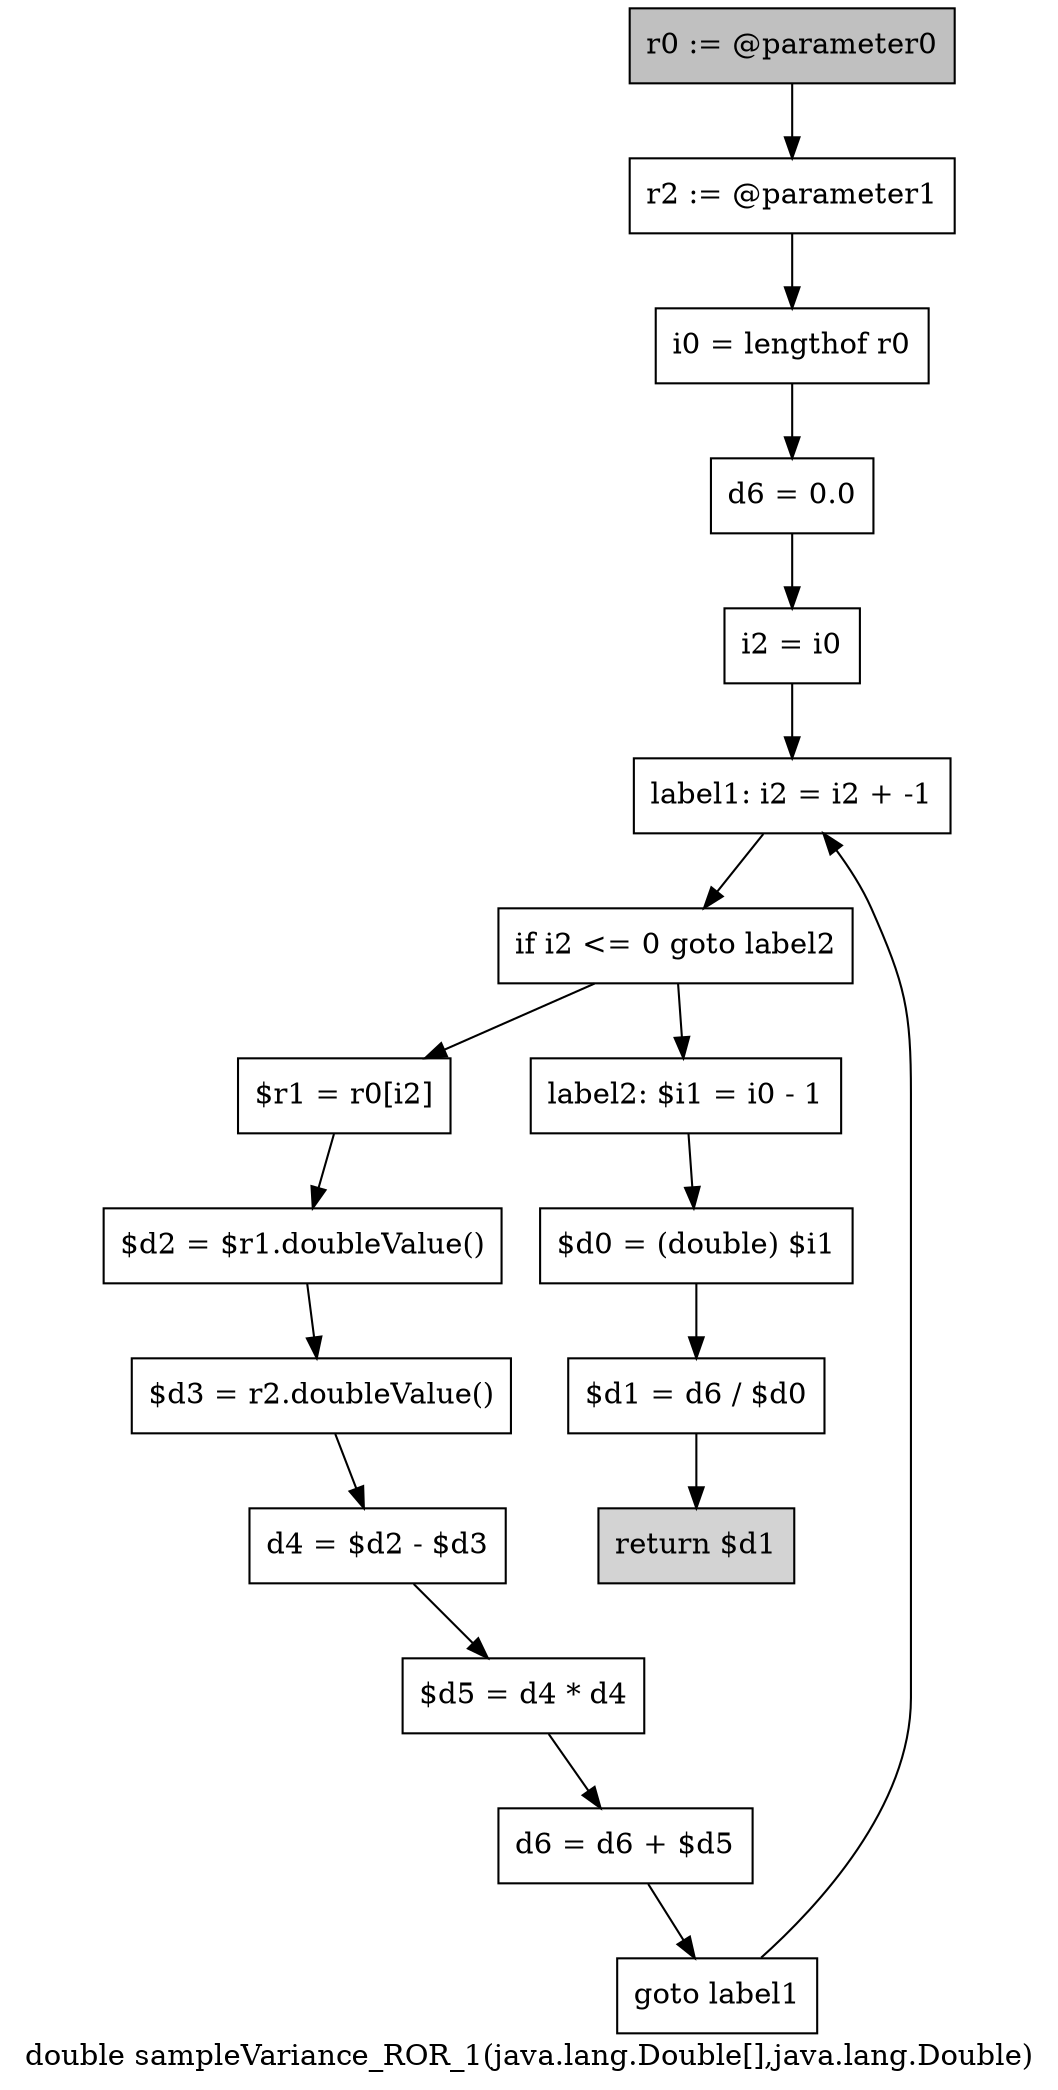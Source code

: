 digraph "double sampleVariance_ROR_1(java.lang.Double[],java.lang.Double)" {
    label="double sampleVariance_ROR_1(java.lang.Double[],java.lang.Double)";
    node [shape=box];
    "0" [style=filled,fillcolor=gray,label="r0 := @parameter0",];
    "1" [label="r2 := @parameter1",];
    "0"->"1";
    "2" [label="i0 = lengthof r0",];
    "1"->"2";
    "3" [label="d6 = 0.0",];
    "2"->"3";
    "4" [label="i2 = i0",];
    "3"->"4";
    "5" [label="label1: i2 = i2 + -1",];
    "4"->"5";
    "6" [label="if i2 <= 0 goto label2",];
    "5"->"6";
    "7" [label="$r1 = r0[i2]",];
    "6"->"7";
    "14" [label="label2: $i1 = i0 - 1",];
    "6"->"14";
    "8" [label="$d2 = $r1.doubleValue()",];
    "7"->"8";
    "9" [label="$d3 = r2.doubleValue()",];
    "8"->"9";
    "10" [label="d4 = $d2 - $d3",];
    "9"->"10";
    "11" [label="$d5 = d4 * d4",];
    "10"->"11";
    "12" [label="d6 = d6 + $d5",];
    "11"->"12";
    "13" [label="goto label1",];
    "12"->"13";
    "13"->"5";
    "15" [label="$d0 = (double) $i1",];
    "14"->"15";
    "16" [label="$d1 = d6 / $d0",];
    "15"->"16";
    "17" [style=filled,fillcolor=lightgray,label="return $d1",];
    "16"->"17";
}
